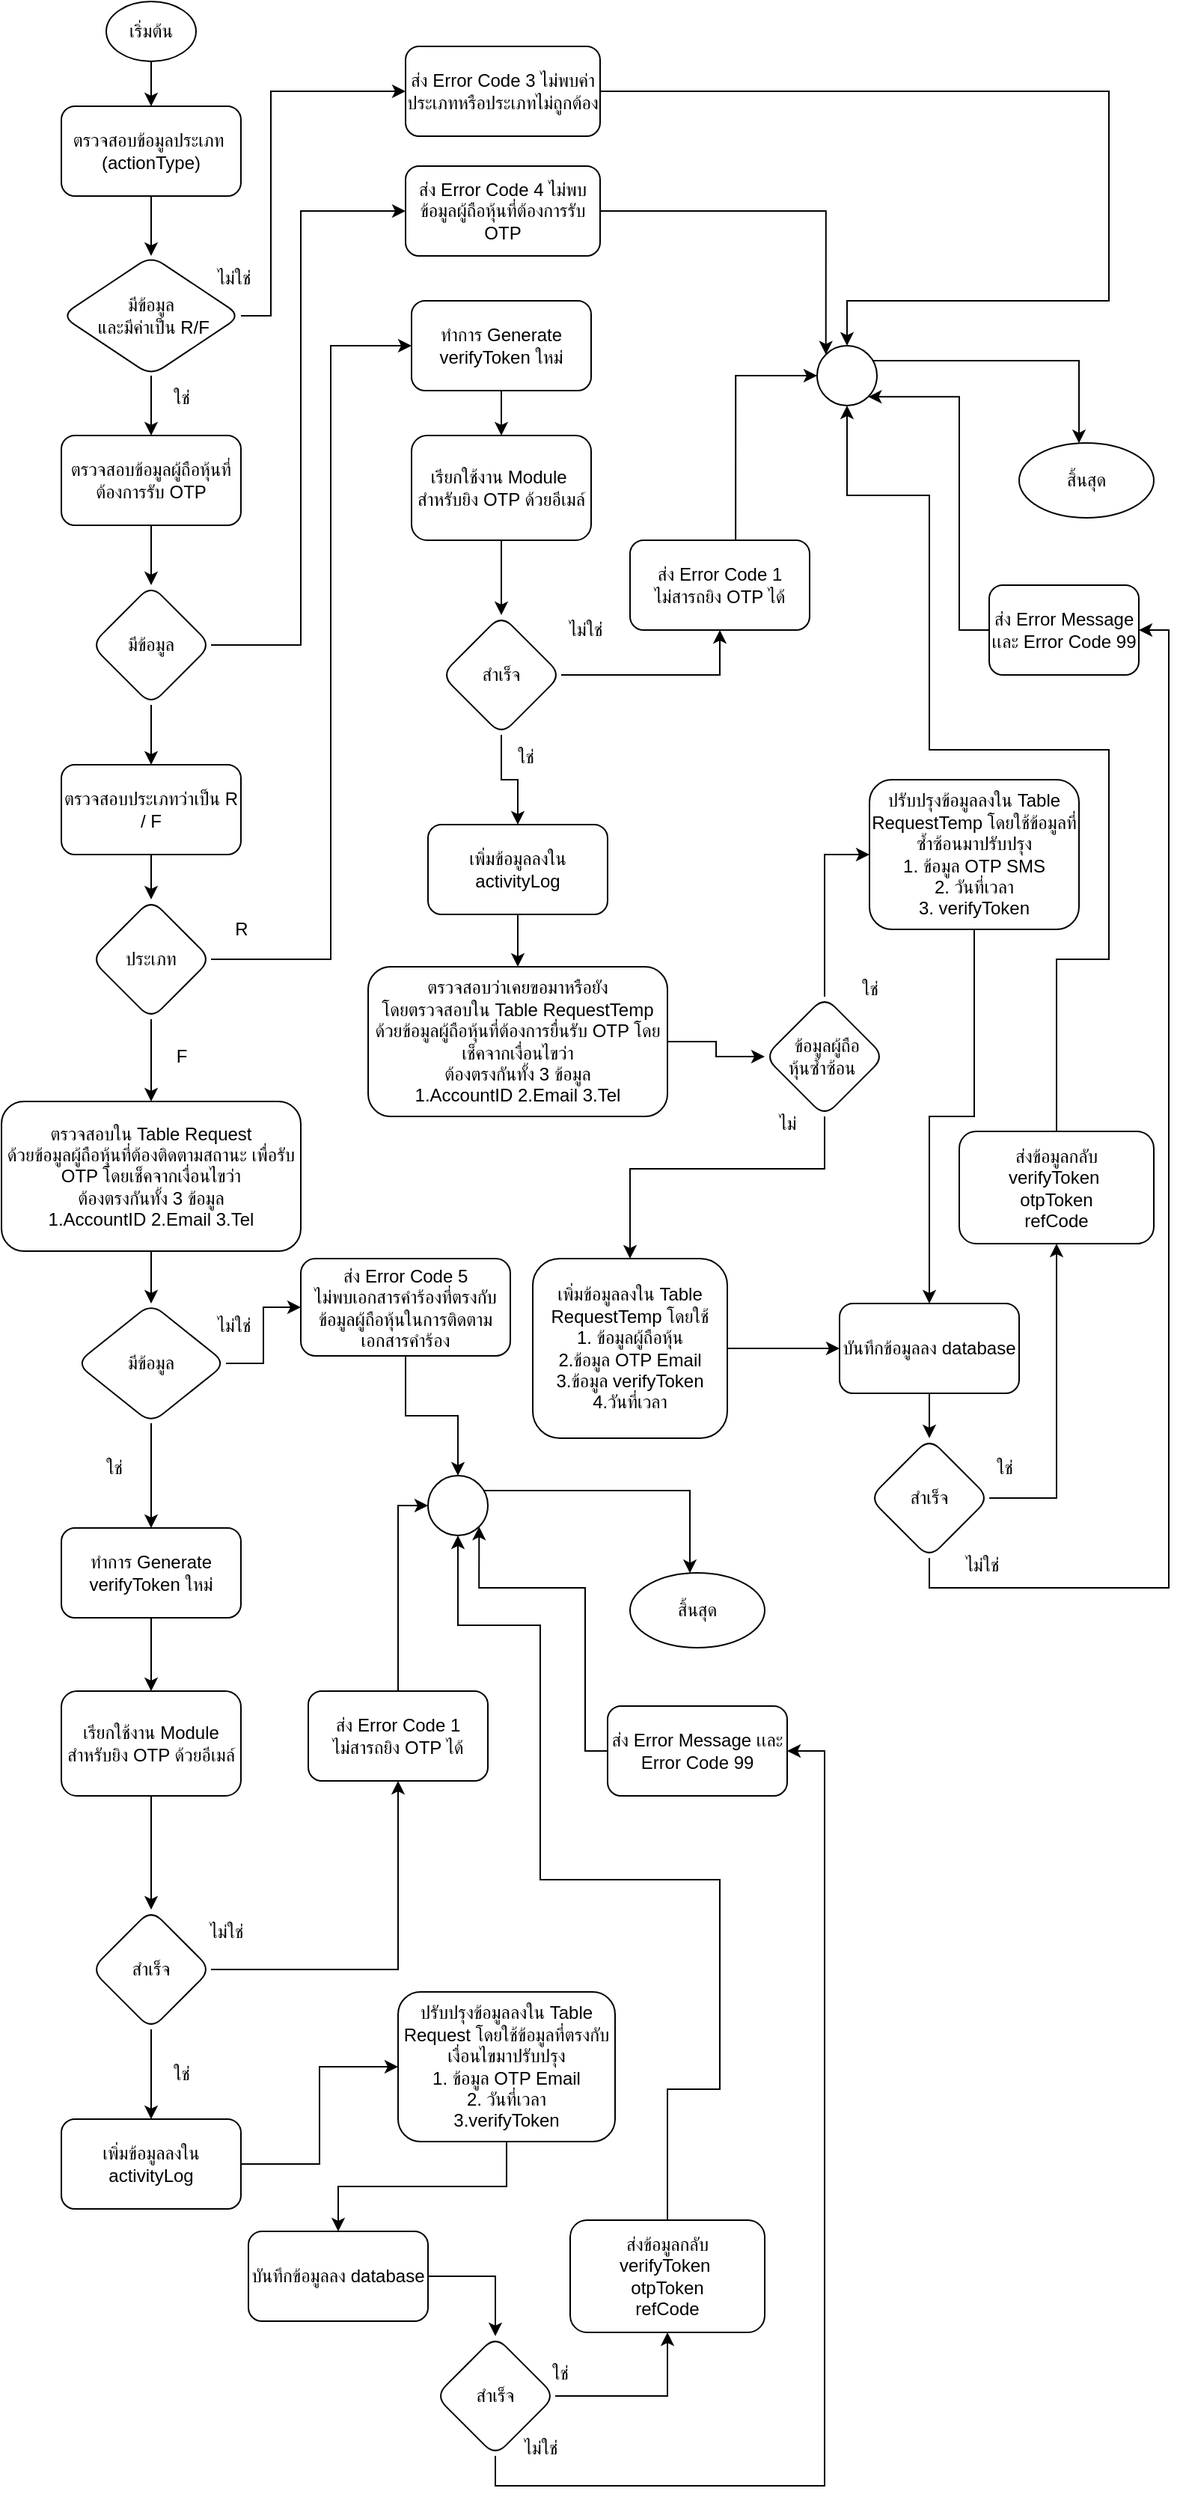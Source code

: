<mxfile version="20.2.7" type="github">
  <diagram id="dro-6b8uDXhCYp0ZRgtl" name="หน้า-1">
    <mxGraphModel dx="1501" dy="836" grid="1" gridSize="10" guides="1" tooltips="1" connect="1" arrows="1" fold="1" page="1" pageScale="1" pageWidth="827" pageHeight="1169" math="0" shadow="0">
      <root>
        <mxCell id="0" />
        <mxCell id="1" parent="0" />
        <mxCell id="cVtNknkUycDQGSGfjUrZ-103" value="" style="group" parent="1" vertex="1" connectable="0">
          <mxGeometry x="29" y="30" width="770" height="1660" as="geometry" />
        </mxCell>
        <mxCell id="cVtNknkUycDQGSGfjUrZ-2" value="เริ่มต้น" style="ellipse;whiteSpace=wrap;html=1;" parent="cVtNknkUycDQGSGfjUrZ-103" vertex="1">
          <mxGeometry x="70" width="60" height="40" as="geometry" />
        </mxCell>
        <mxCell id="cVtNknkUycDQGSGfjUrZ-4" value="ตรวจสอบข้อมูลประเภท&amp;nbsp;&lt;br&gt;(actionType)" style="rounded=1;whiteSpace=wrap;html=1;" parent="cVtNknkUycDQGSGfjUrZ-103" vertex="1">
          <mxGeometry x="40" y="70" width="120" height="60" as="geometry" />
        </mxCell>
        <mxCell id="cVtNknkUycDQGSGfjUrZ-1" value="" style="edgeStyle=orthogonalEdgeStyle;rounded=0;orthogonalLoop=1;jettySize=auto;html=1;" parent="cVtNknkUycDQGSGfjUrZ-103" source="cVtNknkUycDQGSGfjUrZ-2" target="cVtNknkUycDQGSGfjUrZ-4" edge="1">
          <mxGeometry relative="1" as="geometry" />
        </mxCell>
        <mxCell id="cVtNknkUycDQGSGfjUrZ-7" value="มีข้อมูล&lt;br&gt;&amp;nbsp;และมีค่าเป็น R/F" style="rhombus;whiteSpace=wrap;html=1;rounded=1;" parent="cVtNknkUycDQGSGfjUrZ-103" vertex="1">
          <mxGeometry x="40" y="170" width="120" height="80" as="geometry" />
        </mxCell>
        <mxCell id="cVtNknkUycDQGSGfjUrZ-3" value="" style="edgeStyle=orthogonalEdgeStyle;rounded=0;orthogonalLoop=1;jettySize=auto;html=1;" parent="cVtNknkUycDQGSGfjUrZ-103" source="cVtNknkUycDQGSGfjUrZ-4" target="cVtNknkUycDQGSGfjUrZ-7" edge="1">
          <mxGeometry relative="1" as="geometry" />
        </mxCell>
        <mxCell id="cVtNknkUycDQGSGfjUrZ-9" value="ส่ง Error Code 3 ไม่พบค่าประเภทหรือประเภทไม่ถูกต้อง" style="whiteSpace=wrap;html=1;rounded=1;" parent="cVtNknkUycDQGSGfjUrZ-103" vertex="1">
          <mxGeometry x="270" y="30" width="130" height="60" as="geometry" />
        </mxCell>
        <mxCell id="cVtNknkUycDQGSGfjUrZ-5" value="" style="edgeStyle=orthogonalEdgeStyle;rounded=0;orthogonalLoop=1;jettySize=auto;html=1;" parent="cVtNknkUycDQGSGfjUrZ-103" source="cVtNknkUycDQGSGfjUrZ-7" target="cVtNknkUycDQGSGfjUrZ-9" edge="1">
          <mxGeometry relative="1" as="geometry">
            <Array as="points">
              <mxPoint x="180" y="210" />
              <mxPoint x="180" y="60" />
            </Array>
          </mxGeometry>
        </mxCell>
        <mxCell id="cVtNknkUycDQGSGfjUrZ-12" value="ตรวจสอบข้อมูลผู้ถือหุ้นที่ต้องการรับ OTP" style="whiteSpace=wrap;html=1;rounded=1;" parent="cVtNknkUycDQGSGfjUrZ-103" vertex="1">
          <mxGeometry x="40" y="290" width="120" height="60" as="geometry" />
        </mxCell>
        <mxCell id="cVtNknkUycDQGSGfjUrZ-6" value="" style="edgeStyle=orthogonalEdgeStyle;rounded=0;orthogonalLoop=1;jettySize=auto;html=1;" parent="cVtNknkUycDQGSGfjUrZ-103" source="cVtNknkUycDQGSGfjUrZ-7" target="cVtNknkUycDQGSGfjUrZ-12" edge="1">
          <mxGeometry relative="1" as="geometry" />
        </mxCell>
        <mxCell id="cVtNknkUycDQGSGfjUrZ-14" value="ส่ง Error Code 4 ไม่พบข้อมูลผู้ถือหุ้นที่ต้องการรับ OTP" style="whiteSpace=wrap;html=1;rounded=1;" parent="cVtNknkUycDQGSGfjUrZ-103" vertex="1">
          <mxGeometry x="270" y="110" width="130" height="60" as="geometry" />
        </mxCell>
        <mxCell id="cVtNknkUycDQGSGfjUrZ-15" value="ไม่ใช่" style="text;html=1;align=center;verticalAlign=middle;resizable=0;points=[];autosize=1;strokeColor=none;fillColor=none;" parent="cVtNknkUycDQGSGfjUrZ-103" vertex="1">
          <mxGeometry x="130" y="170" width="50" height="30" as="geometry" />
        </mxCell>
        <mxCell id="cVtNknkUycDQGSGfjUrZ-16" value="ใช่" style="text;html=1;align=center;verticalAlign=middle;resizable=0;points=[];autosize=1;strokeColor=none;fillColor=none;" parent="cVtNknkUycDQGSGfjUrZ-103" vertex="1">
          <mxGeometry x="100" y="250" width="40" height="30" as="geometry" />
        </mxCell>
        <mxCell id="cVtNknkUycDQGSGfjUrZ-18" value="มีข้อมูล" style="rhombus;whiteSpace=wrap;html=1;rounded=1;" parent="cVtNknkUycDQGSGfjUrZ-103" vertex="1">
          <mxGeometry x="60" y="390" width="80" height="80" as="geometry" />
        </mxCell>
        <mxCell id="cVtNknkUycDQGSGfjUrZ-11" value="" style="edgeStyle=orthogonalEdgeStyle;rounded=0;orthogonalLoop=1;jettySize=auto;html=1;" parent="cVtNknkUycDQGSGfjUrZ-103" source="cVtNknkUycDQGSGfjUrZ-12" target="cVtNknkUycDQGSGfjUrZ-18" edge="1">
          <mxGeometry relative="1" as="geometry" />
        </mxCell>
        <mxCell id="cVtNknkUycDQGSGfjUrZ-10" value="" style="edgeStyle=orthogonalEdgeStyle;rounded=0;orthogonalLoop=1;jettySize=auto;html=1;exitX=1;exitY=0.5;exitDx=0;exitDy=0;" parent="cVtNknkUycDQGSGfjUrZ-103" source="cVtNknkUycDQGSGfjUrZ-18" target="cVtNknkUycDQGSGfjUrZ-14" edge="1">
          <mxGeometry relative="1" as="geometry">
            <Array as="points">
              <mxPoint x="200" y="430" />
              <mxPoint x="200" y="140" />
            </Array>
          </mxGeometry>
        </mxCell>
        <mxCell id="cVtNknkUycDQGSGfjUrZ-21" value="ตรวจสอบประเภทว่าเป็น R / F" style="whiteSpace=wrap;html=1;rounded=1;" parent="cVtNknkUycDQGSGfjUrZ-103" vertex="1">
          <mxGeometry x="40" y="510" width="120" height="60" as="geometry" />
        </mxCell>
        <mxCell id="cVtNknkUycDQGSGfjUrZ-17" value="" style="edgeStyle=orthogonalEdgeStyle;rounded=0;orthogonalLoop=1;jettySize=auto;html=1;" parent="cVtNknkUycDQGSGfjUrZ-103" source="cVtNknkUycDQGSGfjUrZ-18" target="cVtNknkUycDQGSGfjUrZ-21" edge="1">
          <mxGeometry relative="1" as="geometry" />
        </mxCell>
        <mxCell id="cVtNknkUycDQGSGfjUrZ-23" value="ประเภท" style="rhombus;whiteSpace=wrap;html=1;rounded=1;" parent="cVtNknkUycDQGSGfjUrZ-103" vertex="1">
          <mxGeometry x="60" y="600" width="80" height="80" as="geometry" />
        </mxCell>
        <mxCell id="cVtNknkUycDQGSGfjUrZ-20" value="" style="edgeStyle=orthogonalEdgeStyle;rounded=0;orthogonalLoop=1;jettySize=auto;html=1;" parent="cVtNknkUycDQGSGfjUrZ-103" source="cVtNknkUycDQGSGfjUrZ-21" target="cVtNknkUycDQGSGfjUrZ-23" edge="1">
          <mxGeometry relative="1" as="geometry" />
        </mxCell>
        <mxCell id="cVtNknkUycDQGSGfjUrZ-24" value="R" style="text;html=1;align=center;verticalAlign=middle;resizable=0;points=[];autosize=1;strokeColor=none;fillColor=none;" parent="cVtNknkUycDQGSGfjUrZ-103" vertex="1">
          <mxGeometry x="145" y="605" width="30" height="30" as="geometry" />
        </mxCell>
        <mxCell id="cVtNknkUycDQGSGfjUrZ-25" value="F" style="text;html=1;align=center;verticalAlign=middle;resizable=0;points=[];autosize=1;strokeColor=none;fillColor=none;" parent="cVtNknkUycDQGSGfjUrZ-103" vertex="1">
          <mxGeometry x="105" y="690" width="30" height="30" as="geometry" />
        </mxCell>
        <mxCell id="cVtNknkUycDQGSGfjUrZ-28" value="สำเร็จ" style="rhombus;whiteSpace=wrap;html=1;rounded=1;" parent="cVtNknkUycDQGSGfjUrZ-103" vertex="1">
          <mxGeometry x="294" y="410" width="80" height="80" as="geometry" />
        </mxCell>
        <mxCell id="cVtNknkUycDQGSGfjUrZ-30" value="ส่ง Error Code 1 &lt;br&gt;ไม่สารถยิง OTP ได้" style="whiteSpace=wrap;html=1;rounded=1;" parent="cVtNknkUycDQGSGfjUrZ-103" vertex="1">
          <mxGeometry x="420" y="360" width="120" height="60" as="geometry" />
        </mxCell>
        <mxCell id="cVtNknkUycDQGSGfjUrZ-27" style="edgeStyle=orthogonalEdgeStyle;rounded=0;orthogonalLoop=1;jettySize=auto;html=1;entryX=0.5;entryY=1;entryDx=0;entryDy=0;" parent="cVtNknkUycDQGSGfjUrZ-103" source="cVtNknkUycDQGSGfjUrZ-28" target="cVtNknkUycDQGSGfjUrZ-30" edge="1">
          <mxGeometry relative="1" as="geometry" />
        </mxCell>
        <mxCell id="cVtNknkUycDQGSGfjUrZ-31" value="ไม่ใช่" style="text;html=1;align=center;verticalAlign=middle;resizable=0;points=[];autosize=1;strokeColor=none;fillColor=none;" parent="cVtNknkUycDQGSGfjUrZ-103" vertex="1">
          <mxGeometry x="365" y="405" width="50" height="30" as="geometry" />
        </mxCell>
        <mxCell id="cVtNknkUycDQGSGfjUrZ-32" value="ใช่" style="text;html=1;align=center;verticalAlign=middle;resizable=0;points=[];autosize=1;strokeColor=none;fillColor=none;" parent="cVtNknkUycDQGSGfjUrZ-103" vertex="1">
          <mxGeometry x="330" y="490" width="40" height="30" as="geometry" />
        </mxCell>
        <mxCell id="cVtNknkUycDQGSGfjUrZ-34" value="" style="ellipse;whiteSpace=wrap;html=1;aspect=fixed;" parent="cVtNknkUycDQGSGfjUrZ-103" vertex="1">
          <mxGeometry x="545" y="230" width="40" height="40" as="geometry" />
        </mxCell>
        <mxCell id="cVtNknkUycDQGSGfjUrZ-8" style="edgeStyle=orthogonalEdgeStyle;rounded=0;orthogonalLoop=1;jettySize=auto;html=1;entryX=0.5;entryY=0;entryDx=0;entryDy=0;" parent="cVtNknkUycDQGSGfjUrZ-103" source="cVtNknkUycDQGSGfjUrZ-9" target="cVtNknkUycDQGSGfjUrZ-34" edge="1">
          <mxGeometry relative="1" as="geometry">
            <mxPoint x="710" y="110" as="targetPoint" />
            <Array as="points">
              <mxPoint x="740" y="60" />
              <mxPoint x="740" y="200" />
              <mxPoint x="565" y="200" />
            </Array>
          </mxGeometry>
        </mxCell>
        <mxCell id="cVtNknkUycDQGSGfjUrZ-13" style="edgeStyle=orthogonalEdgeStyle;rounded=0;orthogonalLoop=1;jettySize=auto;html=1;entryX=0;entryY=0;entryDx=0;entryDy=0;" parent="cVtNknkUycDQGSGfjUrZ-103" source="cVtNknkUycDQGSGfjUrZ-14" target="cVtNknkUycDQGSGfjUrZ-34" edge="1">
          <mxGeometry relative="1" as="geometry">
            <mxPoint x="660" y="140" as="targetPoint" />
          </mxGeometry>
        </mxCell>
        <mxCell id="cVtNknkUycDQGSGfjUrZ-29" style="edgeStyle=orthogonalEdgeStyle;rounded=0;orthogonalLoop=1;jettySize=auto;html=1;entryX=0;entryY=0.5;entryDx=0;entryDy=0;exitX=0.588;exitY=-0.004;exitDx=0;exitDy=0;exitPerimeter=0;" parent="cVtNknkUycDQGSGfjUrZ-103" source="cVtNknkUycDQGSGfjUrZ-30" target="cVtNknkUycDQGSGfjUrZ-34" edge="1">
          <mxGeometry relative="1" as="geometry" />
        </mxCell>
        <mxCell id="cVtNknkUycDQGSGfjUrZ-35" value="เพิ่มข้อมูลลงใน Table RequestTemp โดยใช้&lt;br&gt;1. ข้อมูลผู้ถือหุ้น &lt;br&gt;2.ข้อมูล OTP Email&lt;br&gt;3.ข้อมูล verifyToken&lt;br&gt;4.วันที่เวลา" style="whiteSpace=wrap;html=1;rounded=1;" parent="cVtNknkUycDQGSGfjUrZ-103" vertex="1">
          <mxGeometry x="355" y="840" width="130" height="120" as="geometry" />
        </mxCell>
        <mxCell id="cVtNknkUycDQGSGfjUrZ-37" value="เพิ่มข้อมูลลงใน activityLog" style="whiteSpace=wrap;html=1;rounded=1;" parent="cVtNknkUycDQGSGfjUrZ-103" vertex="1">
          <mxGeometry x="285" y="550" width="120" height="60" as="geometry" />
        </mxCell>
        <mxCell id="cVtNknkUycDQGSGfjUrZ-26" value="" style="edgeStyle=orthogonalEdgeStyle;rounded=0;orthogonalLoop=1;jettySize=auto;html=1;" parent="cVtNknkUycDQGSGfjUrZ-103" source="cVtNknkUycDQGSGfjUrZ-28" target="cVtNknkUycDQGSGfjUrZ-37" edge="1">
          <mxGeometry relative="1" as="geometry" />
        </mxCell>
        <mxCell id="cVtNknkUycDQGSGfjUrZ-39" value="บันทึกข้อมูลลง database" style="whiteSpace=wrap;html=1;rounded=1;" parent="cVtNknkUycDQGSGfjUrZ-103" vertex="1">
          <mxGeometry x="560" y="870" width="120" height="60" as="geometry" />
        </mxCell>
        <mxCell id="cVtNknkUycDQGSGfjUrZ-40" value="" style="edgeStyle=orthogonalEdgeStyle;rounded=0;orthogonalLoop=1;jettySize=auto;html=1;" parent="cVtNknkUycDQGSGfjUrZ-103" source="cVtNknkUycDQGSGfjUrZ-35" target="cVtNknkUycDQGSGfjUrZ-39" edge="1">
          <mxGeometry relative="1" as="geometry">
            <Array as="points">
              <mxPoint x="670" y="880" />
            </Array>
          </mxGeometry>
        </mxCell>
        <mxCell id="cVtNknkUycDQGSGfjUrZ-42" value="" style="edgeStyle=orthogonalEdgeStyle;rounded=0;orthogonalLoop=1;jettySize=auto;html=1;" parent="cVtNknkUycDQGSGfjUrZ-103" source="cVtNknkUycDQGSGfjUrZ-43" target="cVtNknkUycDQGSGfjUrZ-35" edge="1">
          <mxGeometry relative="1" as="geometry">
            <Array as="points">
              <mxPoint x="550" y="780" />
              <mxPoint x="420" y="780" />
            </Array>
          </mxGeometry>
        </mxCell>
        <mxCell id="cVtNknkUycDQGSGfjUrZ-43" value="&amp;nbsp;ข้อมูลผู้ถือ&lt;br&gt;หุ้นซ้ำซ้อน&amp;nbsp;" style="rhombus;whiteSpace=wrap;html=1;rounded=1;" parent="cVtNknkUycDQGSGfjUrZ-103" vertex="1">
          <mxGeometry x="510" y="665" width="80" height="80" as="geometry" />
        </mxCell>
        <mxCell id="cVtNknkUycDQGSGfjUrZ-44" value="" style="edgeStyle=orthogonalEdgeStyle;rounded=0;orthogonalLoop=1;jettySize=auto;html=1;entryX=0.5;entryY=0;entryDx=0;entryDy=0;" parent="cVtNknkUycDQGSGfjUrZ-103" source="cVtNknkUycDQGSGfjUrZ-45" target="cVtNknkUycDQGSGfjUrZ-39" edge="1">
          <mxGeometry relative="1" as="geometry">
            <mxPoint x="685" y="1025" as="targetPoint" />
          </mxGeometry>
        </mxCell>
        <mxCell id="cVtNknkUycDQGSGfjUrZ-45" value="ปรับปรุงข้อมูลลงใน Table RequestTemp โดยใช้ข้อมูลที่ซ้ำซ้อนมาปรับปรุง&lt;br&gt;1. ข้อมูล OTP SMS&lt;br&gt;2. วันที่เวลา&lt;br&gt;3. verifyToken" style="whiteSpace=wrap;html=1;rounded=1;" parent="cVtNknkUycDQGSGfjUrZ-103" vertex="1">
          <mxGeometry x="580" y="520" width="140" height="100" as="geometry" />
        </mxCell>
        <mxCell id="cVtNknkUycDQGSGfjUrZ-41" style="edgeStyle=orthogonalEdgeStyle;rounded=0;orthogonalLoop=1;jettySize=auto;html=1;entryX=0;entryY=0.5;entryDx=0;entryDy=0;" parent="cVtNknkUycDQGSGfjUrZ-103" source="cVtNknkUycDQGSGfjUrZ-43" target="cVtNknkUycDQGSGfjUrZ-45" edge="1">
          <mxGeometry relative="1" as="geometry" />
        </mxCell>
        <mxCell id="cVtNknkUycDQGSGfjUrZ-46" value="ไม่" style="text;html=1;align=center;verticalAlign=middle;resizable=0;points=[];autosize=1;strokeColor=none;fillColor=none;" parent="cVtNknkUycDQGSGfjUrZ-103" vertex="1">
          <mxGeometry x="505" y="735" width="40" height="30" as="geometry" />
        </mxCell>
        <mxCell id="cVtNknkUycDQGSGfjUrZ-47" value="ใช่" style="text;html=1;align=center;verticalAlign=middle;resizable=0;points=[];autosize=1;strokeColor=none;fillColor=none;" parent="cVtNknkUycDQGSGfjUrZ-103" vertex="1">
          <mxGeometry x="560" y="645" width="40" height="30" as="geometry" />
        </mxCell>
        <mxCell id="cVtNknkUycDQGSGfjUrZ-48" style="edgeStyle=orthogonalEdgeStyle;rounded=0;orthogonalLoop=1;jettySize=auto;html=1;entryX=0.5;entryY=1;entryDx=0;entryDy=0;exitX=0.5;exitY=0;exitDx=0;exitDy=0;" parent="cVtNknkUycDQGSGfjUrZ-103" source="cVtNknkUycDQGSGfjUrZ-49" target="cVtNknkUycDQGSGfjUrZ-34" edge="1">
          <mxGeometry relative="1" as="geometry">
            <mxPoint x="700" y="750" as="sourcePoint" />
            <Array as="points">
              <mxPoint x="705" y="640" />
              <mxPoint x="740" y="640" />
              <mxPoint x="740" y="500" />
              <mxPoint x="620" y="500" />
              <mxPoint x="620" y="330" />
              <mxPoint x="565" y="330" />
            </Array>
          </mxGeometry>
        </mxCell>
        <mxCell id="cVtNknkUycDQGSGfjUrZ-49" value="ส่งข้อมูลกลับ&lt;br&gt;verifyToken&amp;nbsp;&lt;br&gt;otpToken&lt;br&gt;refCode" style="whiteSpace=wrap;html=1;rounded=1;" parent="cVtNknkUycDQGSGfjUrZ-103" vertex="1">
          <mxGeometry x="640" y="755" width="130" height="75" as="geometry" />
        </mxCell>
        <mxCell id="cVtNknkUycDQGSGfjUrZ-50" value="สิ้นสุด" style="ellipse;whiteSpace=wrap;html=1;" parent="cVtNknkUycDQGSGfjUrZ-103" vertex="1">
          <mxGeometry x="680" y="295" width="90" height="50" as="geometry" />
        </mxCell>
        <mxCell id="cVtNknkUycDQGSGfjUrZ-33" value="" style="edgeStyle=orthogonalEdgeStyle;rounded=0;orthogonalLoop=1;jettySize=auto;html=1;" parent="cVtNknkUycDQGSGfjUrZ-103" source="cVtNknkUycDQGSGfjUrZ-34" target="cVtNknkUycDQGSGfjUrZ-50" edge="1">
          <mxGeometry relative="1" as="geometry">
            <Array as="points">
              <mxPoint x="720" y="240" />
            </Array>
          </mxGeometry>
        </mxCell>
        <mxCell id="cVtNknkUycDQGSGfjUrZ-51" style="edgeStyle=orthogonalEdgeStyle;rounded=0;orthogonalLoop=1;jettySize=auto;html=1;entryX=0.5;entryY=1;entryDx=0;entryDy=0;" parent="cVtNknkUycDQGSGfjUrZ-103" source="cVtNknkUycDQGSGfjUrZ-53" target="cVtNknkUycDQGSGfjUrZ-49" edge="1">
          <mxGeometry relative="1" as="geometry">
            <mxPoint x="710" y="840" as="targetPoint" />
            <Array as="points">
              <mxPoint x="705" y="1000" />
            </Array>
          </mxGeometry>
        </mxCell>
        <mxCell id="cVtNknkUycDQGSGfjUrZ-53" value="สำเร็จ" style="rhombus;whiteSpace=wrap;html=1;rounded=1;" parent="cVtNknkUycDQGSGfjUrZ-103" vertex="1">
          <mxGeometry x="580" y="960" width="80" height="80" as="geometry" />
        </mxCell>
        <mxCell id="cVtNknkUycDQGSGfjUrZ-38" value="" style="edgeStyle=orthogonalEdgeStyle;rounded=0;orthogonalLoop=1;jettySize=auto;html=1;" parent="cVtNknkUycDQGSGfjUrZ-103" source="cVtNknkUycDQGSGfjUrZ-39" target="cVtNknkUycDQGSGfjUrZ-53" edge="1">
          <mxGeometry relative="1" as="geometry" />
        </mxCell>
        <mxCell id="cVtNknkUycDQGSGfjUrZ-54" value="ใช่" style="text;html=1;align=center;verticalAlign=middle;resizable=0;points=[];autosize=1;strokeColor=none;fillColor=none;" parent="cVtNknkUycDQGSGfjUrZ-103" vertex="1">
          <mxGeometry x="650" y="965" width="40" height="30" as="geometry" />
        </mxCell>
        <mxCell id="cVtNknkUycDQGSGfjUrZ-56" value="ตรวจสอบใน Table Request&lt;br&gt;ด้วยข้อมูลผู้ถือหุ้นที่ต้องติดตามสถานะ เพื่อรับ OTP โดยเช็คจากเงื่อนไขว่า&lt;br&gt;ต้องตรงกันทั้ง 3 ข้อมูล&lt;br&gt;1.AccountID 2.Email 3.Tel" style="whiteSpace=wrap;html=1;rounded=1;" parent="cVtNknkUycDQGSGfjUrZ-103" vertex="1">
          <mxGeometry y="735" width="200" height="100" as="geometry" />
        </mxCell>
        <mxCell id="cVtNknkUycDQGSGfjUrZ-22" value="" style="edgeStyle=orthogonalEdgeStyle;rounded=0;orthogonalLoop=1;jettySize=auto;html=1;entryX=0.5;entryY=0;entryDx=0;entryDy=0;" parent="cVtNknkUycDQGSGfjUrZ-103" source="cVtNknkUycDQGSGfjUrZ-23" target="cVtNknkUycDQGSGfjUrZ-56" edge="1">
          <mxGeometry relative="1" as="geometry">
            <mxPoint x="100" y="770" as="targetPoint" />
          </mxGeometry>
        </mxCell>
        <mxCell id="cVtNknkUycDQGSGfjUrZ-57" value="ไม่ใช่" style="text;html=1;align=center;verticalAlign=middle;resizable=0;points=[];autosize=1;strokeColor=none;fillColor=none;" parent="cVtNknkUycDQGSGfjUrZ-103" vertex="1">
          <mxGeometry x="630" y="1030" width="50" height="30" as="geometry" />
        </mxCell>
        <mxCell id="cVtNknkUycDQGSGfjUrZ-60" value="มีข้อมูล" style="rhombus;whiteSpace=wrap;html=1;rounded=1;" parent="cVtNknkUycDQGSGfjUrZ-103" vertex="1">
          <mxGeometry x="50" y="870" width="100" height="80" as="geometry" />
        </mxCell>
        <mxCell id="cVtNknkUycDQGSGfjUrZ-55" value="" style="edgeStyle=orthogonalEdgeStyle;rounded=0;orthogonalLoop=1;jettySize=auto;html=1;entryX=0.5;entryY=0;entryDx=0;entryDy=0;" parent="cVtNknkUycDQGSGfjUrZ-103" source="cVtNknkUycDQGSGfjUrZ-56" target="cVtNknkUycDQGSGfjUrZ-60" edge="1">
          <mxGeometry relative="1" as="geometry">
            <mxPoint x="99.524" y="860.022" as="targetPoint" />
          </mxGeometry>
        </mxCell>
        <mxCell id="cVtNknkUycDQGSGfjUrZ-61" value="ทำการ Generate verifyToken ใหม่" style="whiteSpace=wrap;html=1;rounded=1;" parent="cVtNknkUycDQGSGfjUrZ-103" vertex="1">
          <mxGeometry x="40" y="1020" width="120" height="60" as="geometry" />
        </mxCell>
        <mxCell id="cVtNknkUycDQGSGfjUrZ-58" style="edgeStyle=orthogonalEdgeStyle;rounded=0;orthogonalLoop=1;jettySize=auto;html=1;entryX=0.5;entryY=0;entryDx=0;entryDy=0;" parent="cVtNknkUycDQGSGfjUrZ-103" source="cVtNknkUycDQGSGfjUrZ-60" target="cVtNknkUycDQGSGfjUrZ-61" edge="1">
          <mxGeometry relative="1" as="geometry" />
        </mxCell>
        <mxCell id="cVtNknkUycDQGSGfjUrZ-62" value="ใช่" style="text;html=1;align=center;verticalAlign=middle;resizable=0;points=[];autosize=1;strokeColor=none;fillColor=none;" parent="cVtNknkUycDQGSGfjUrZ-103" vertex="1">
          <mxGeometry x="55" y="965" width="40" height="30" as="geometry" />
        </mxCell>
        <mxCell id="cVtNknkUycDQGSGfjUrZ-63" value="ไม่ใช่" style="text;html=1;align=center;verticalAlign=middle;resizable=0;points=[];autosize=1;strokeColor=none;fillColor=none;" parent="cVtNknkUycDQGSGfjUrZ-103" vertex="1">
          <mxGeometry x="130" y="870" width="50" height="30" as="geometry" />
        </mxCell>
        <mxCell id="cVtNknkUycDQGSGfjUrZ-64" value="เรียกใช้งาน Module สำหรับยิง OTP ด้วยอีเมล์" style="whiteSpace=wrap;html=1;rounded=1;" parent="cVtNknkUycDQGSGfjUrZ-103" vertex="1">
          <mxGeometry x="40" y="1129" width="120" height="70" as="geometry" />
        </mxCell>
        <mxCell id="cVtNknkUycDQGSGfjUrZ-65" value="" style="edgeStyle=orthogonalEdgeStyle;rounded=0;orthogonalLoop=1;jettySize=auto;html=1;" parent="cVtNknkUycDQGSGfjUrZ-103" source="cVtNknkUycDQGSGfjUrZ-61" target="cVtNknkUycDQGSGfjUrZ-64" edge="1">
          <mxGeometry relative="1" as="geometry" />
        </mxCell>
        <mxCell id="cVtNknkUycDQGSGfjUrZ-66" value="สำเร็จ" style="rhombus;whiteSpace=wrap;html=1;rounded=1;" parent="cVtNknkUycDQGSGfjUrZ-103" vertex="1">
          <mxGeometry x="60" y="1275" width="80" height="80" as="geometry" />
        </mxCell>
        <mxCell id="cVtNknkUycDQGSGfjUrZ-67" value="" style="edgeStyle=orthogonalEdgeStyle;rounded=0;orthogonalLoop=1;jettySize=auto;html=1;" parent="cVtNknkUycDQGSGfjUrZ-103" source="cVtNknkUycDQGSGfjUrZ-64" target="cVtNknkUycDQGSGfjUrZ-66" edge="1">
          <mxGeometry relative="1" as="geometry" />
        </mxCell>
        <mxCell id="cVtNknkUycDQGSGfjUrZ-68" value="ส่ง Error Code 1 &lt;br&gt;ไม่สารถยิง OTP ได้" style="whiteSpace=wrap;html=1;rounded=1;" parent="cVtNknkUycDQGSGfjUrZ-103" vertex="1">
          <mxGeometry x="205" y="1129" width="120" height="60" as="geometry" />
        </mxCell>
        <mxCell id="cVtNknkUycDQGSGfjUrZ-69" style="edgeStyle=orthogonalEdgeStyle;rounded=0;orthogonalLoop=1;jettySize=auto;html=1;entryX=0.5;entryY=1;entryDx=0;entryDy=0;" parent="cVtNknkUycDQGSGfjUrZ-103" source="cVtNknkUycDQGSGfjUrZ-66" target="cVtNknkUycDQGSGfjUrZ-68" edge="1">
          <mxGeometry relative="1" as="geometry">
            <Array as="points">
              <mxPoint x="265" y="1315" />
            </Array>
          </mxGeometry>
        </mxCell>
        <mxCell id="cVtNknkUycDQGSGfjUrZ-70" value="ไม่ใช่" style="text;html=1;align=center;verticalAlign=middle;resizable=0;points=[];autosize=1;strokeColor=none;fillColor=none;" parent="cVtNknkUycDQGSGfjUrZ-103" vertex="1">
          <mxGeometry x="125" y="1275" width="50" height="30" as="geometry" />
        </mxCell>
        <mxCell id="cVtNknkUycDQGSGfjUrZ-71" value="ใช่" style="text;html=1;align=center;verticalAlign=middle;resizable=0;points=[];autosize=1;strokeColor=none;fillColor=none;" parent="cVtNknkUycDQGSGfjUrZ-103" vertex="1">
          <mxGeometry x="100" y="1370" width="40" height="30" as="geometry" />
        </mxCell>
        <mxCell id="cVtNknkUycDQGSGfjUrZ-72" value="" style="ellipse;whiteSpace=wrap;html=1;aspect=fixed;" parent="cVtNknkUycDQGSGfjUrZ-103" vertex="1">
          <mxGeometry x="285" y="985" width="40" height="40" as="geometry" />
        </mxCell>
        <mxCell id="cVtNknkUycDQGSGfjUrZ-73" style="edgeStyle=orthogonalEdgeStyle;rounded=0;orthogonalLoop=1;jettySize=auto;html=1;entryX=0;entryY=0.5;entryDx=0;entryDy=0;" parent="cVtNknkUycDQGSGfjUrZ-103" source="cVtNknkUycDQGSGfjUrZ-68" target="cVtNknkUycDQGSGfjUrZ-72" edge="1">
          <mxGeometry relative="1" as="geometry" />
        </mxCell>
        <mxCell id="cVtNknkUycDQGSGfjUrZ-74" value="เพิ่มข้อมูลลงใน activityLog" style="whiteSpace=wrap;html=1;rounded=1;" parent="cVtNknkUycDQGSGfjUrZ-103" vertex="1">
          <mxGeometry x="40" y="1415" width="120" height="60" as="geometry" />
        </mxCell>
        <mxCell id="cVtNknkUycDQGSGfjUrZ-75" value="" style="edgeStyle=orthogonalEdgeStyle;rounded=0;orthogonalLoop=1;jettySize=auto;html=1;" parent="cVtNknkUycDQGSGfjUrZ-103" source="cVtNknkUycDQGSGfjUrZ-66" target="cVtNknkUycDQGSGfjUrZ-74" edge="1">
          <mxGeometry relative="1" as="geometry" />
        </mxCell>
        <mxCell id="cVtNknkUycDQGSGfjUrZ-76" value="บันทึกข้อมูลลง database" style="whiteSpace=wrap;html=1;rounded=1;" parent="cVtNknkUycDQGSGfjUrZ-103" vertex="1">
          <mxGeometry x="165" y="1490" width="120" height="60" as="geometry" />
        </mxCell>
        <mxCell id="cVtNknkUycDQGSGfjUrZ-77" value="" style="edgeStyle=orthogonalEdgeStyle;rounded=0;orthogonalLoop=1;jettySize=auto;html=1;entryX=0.5;entryY=0;entryDx=0;entryDy=0;" parent="cVtNknkUycDQGSGfjUrZ-103" source="cVtNknkUycDQGSGfjUrZ-78" target="cVtNknkUycDQGSGfjUrZ-76" edge="1">
          <mxGeometry relative="1" as="geometry">
            <mxPoint x="425" y="1780" as="targetPoint" />
          </mxGeometry>
        </mxCell>
        <mxCell id="cVtNknkUycDQGSGfjUrZ-78" value="ปรับปรุงข้อมูลลงใน Table Request โดยใช้ข้อมูลที่ตรงกับเงื่อนไขมาปรับปรุง&lt;br&gt;1. ข้อมูล OTP Email&lt;br&gt;2. วันที่เวลา&lt;br&gt;3.verifyToken" style="whiteSpace=wrap;html=1;rounded=1;" parent="cVtNknkUycDQGSGfjUrZ-103" vertex="1">
          <mxGeometry x="265" y="1330" width="145" height="100" as="geometry" />
        </mxCell>
        <mxCell id="cVtNknkUycDQGSGfjUrZ-79" style="edgeStyle=orthogonalEdgeStyle;rounded=0;orthogonalLoop=1;jettySize=auto;html=1;entryX=0;entryY=0.5;entryDx=0;entryDy=0;exitX=1;exitY=0.5;exitDx=0;exitDy=0;" parent="cVtNknkUycDQGSGfjUrZ-103" source="cVtNknkUycDQGSGfjUrZ-74" target="cVtNknkUycDQGSGfjUrZ-78" edge="1">
          <mxGeometry relative="1" as="geometry">
            <mxPoint x="300.0" y="1510.0" as="sourcePoint" />
          </mxGeometry>
        </mxCell>
        <mxCell id="cVtNknkUycDQGSGfjUrZ-80" style="edgeStyle=orthogonalEdgeStyle;rounded=0;orthogonalLoop=1;jettySize=auto;html=1;entryX=0.5;entryY=1;entryDx=0;entryDy=0;exitX=0.5;exitY=0;exitDx=0;exitDy=0;" parent="cVtNknkUycDQGSGfjUrZ-103" source="cVtNknkUycDQGSGfjUrZ-81" target="cVtNknkUycDQGSGfjUrZ-72" edge="1">
          <mxGeometry relative="1" as="geometry">
            <mxPoint x="440" y="1505" as="sourcePoint" />
            <Array as="points">
              <mxPoint x="445" y="1395" />
              <mxPoint x="480" y="1395" />
              <mxPoint x="480" y="1255" />
              <mxPoint x="360" y="1255" />
              <mxPoint x="360" y="1085" />
              <mxPoint x="305" y="1085" />
            </Array>
          </mxGeometry>
        </mxCell>
        <mxCell id="cVtNknkUycDQGSGfjUrZ-81" value="ส่งข้อมูลกลับ&lt;br&gt;verifyToken&amp;nbsp;&lt;br&gt;otpToken&lt;br&gt;refCode" style="whiteSpace=wrap;html=1;rounded=1;" parent="cVtNknkUycDQGSGfjUrZ-103" vertex="1">
          <mxGeometry x="380" y="1482.5" width="130" height="75" as="geometry" />
        </mxCell>
        <mxCell id="cVtNknkUycDQGSGfjUrZ-82" value="สิ้นสุด" style="ellipse;whiteSpace=wrap;html=1;" parent="cVtNknkUycDQGSGfjUrZ-103" vertex="1">
          <mxGeometry x="420" y="1050" width="90" height="50" as="geometry" />
        </mxCell>
        <mxCell id="cVtNknkUycDQGSGfjUrZ-83" value="" style="edgeStyle=orthogonalEdgeStyle;rounded=0;orthogonalLoop=1;jettySize=auto;html=1;" parent="cVtNknkUycDQGSGfjUrZ-103" source="cVtNknkUycDQGSGfjUrZ-72" target="cVtNknkUycDQGSGfjUrZ-82" edge="1">
          <mxGeometry relative="1" as="geometry">
            <Array as="points">
              <mxPoint x="460" y="995" />
            </Array>
          </mxGeometry>
        </mxCell>
        <mxCell id="cVtNknkUycDQGSGfjUrZ-84" style="edgeStyle=orthogonalEdgeStyle;rounded=0;orthogonalLoop=1;jettySize=auto;html=1;entryX=0.5;entryY=1;entryDx=0;entryDy=0;exitX=1;exitY=0.5;exitDx=0;exitDy=0;" parent="cVtNknkUycDQGSGfjUrZ-103" source="cVtNknkUycDQGSGfjUrZ-86" target="cVtNknkUycDQGSGfjUrZ-81" edge="1">
          <mxGeometry relative="1" as="geometry">
            <mxPoint x="450" y="1595" as="targetPoint" />
            <Array as="points">
              <mxPoint x="445" y="1600" />
            </Array>
            <mxPoint x="340" y="1670" as="sourcePoint" />
          </mxGeometry>
        </mxCell>
        <mxCell id="cVtNknkUycDQGSGfjUrZ-86" value="สำเร็จ" style="rhombus;whiteSpace=wrap;html=1;rounded=1;" parent="cVtNknkUycDQGSGfjUrZ-103" vertex="1">
          <mxGeometry x="290" y="1560" width="80" height="80" as="geometry" />
        </mxCell>
        <mxCell id="cVtNknkUycDQGSGfjUrZ-87" value="ใช่" style="text;html=1;align=center;verticalAlign=middle;resizable=0;points=[];autosize=1;strokeColor=none;fillColor=none;" parent="cVtNknkUycDQGSGfjUrZ-103" vertex="1">
          <mxGeometry x="353" y="1570" width="40" height="30" as="geometry" />
        </mxCell>
        <mxCell id="cVtNknkUycDQGSGfjUrZ-88" value="ไม่ใช่" style="text;html=1;align=center;verticalAlign=middle;resizable=0;points=[];autosize=1;strokeColor=none;fillColor=none;" parent="cVtNknkUycDQGSGfjUrZ-103" vertex="1">
          <mxGeometry x="335" y="1620" width="50" height="30" as="geometry" />
        </mxCell>
        <mxCell id="cVtNknkUycDQGSGfjUrZ-89" value="" style="edgeStyle=orthogonalEdgeStyle;rounded=0;orthogonalLoop=1;jettySize=auto;html=1;" parent="cVtNknkUycDQGSGfjUrZ-103" source="cVtNknkUycDQGSGfjUrZ-76" target="cVtNknkUycDQGSGfjUrZ-86" edge="1">
          <mxGeometry relative="1" as="geometry" />
        </mxCell>
        <mxCell id="cVtNknkUycDQGSGfjUrZ-90" style="edgeStyle=orthogonalEdgeStyle;rounded=0;orthogonalLoop=1;jettySize=auto;html=1;entryX=0.5;entryY=0;entryDx=0;entryDy=0;" parent="cVtNknkUycDQGSGfjUrZ-103" source="cVtNknkUycDQGSGfjUrZ-91" target="cVtNknkUycDQGSGfjUrZ-72" edge="1">
          <mxGeometry relative="1" as="geometry" />
        </mxCell>
        <mxCell id="cVtNknkUycDQGSGfjUrZ-91" value="ส่ง Error Code 5&lt;br&gt;ไม่พบเอกสารคำร้องที่ตรงกับข้อมูลผู้ถือหุ้นในการติดตามเอกสารคำร้อง" style="whiteSpace=wrap;html=1;rounded=1;" parent="cVtNknkUycDQGSGfjUrZ-103" vertex="1">
          <mxGeometry x="200" y="840" width="140" height="65" as="geometry" />
        </mxCell>
        <mxCell id="cVtNknkUycDQGSGfjUrZ-59" value="" style="edgeStyle=orthogonalEdgeStyle;rounded=0;orthogonalLoop=1;jettySize=auto;html=1;" parent="cVtNknkUycDQGSGfjUrZ-103" source="cVtNknkUycDQGSGfjUrZ-60" target="cVtNknkUycDQGSGfjUrZ-91" edge="1">
          <mxGeometry relative="1" as="geometry" />
        </mxCell>
        <mxCell id="cVtNknkUycDQGSGfjUrZ-92" style="edgeStyle=orthogonalEdgeStyle;rounded=0;orthogonalLoop=1;jettySize=auto;html=1;entryX=1;entryY=1;entryDx=0;entryDy=0;" parent="cVtNknkUycDQGSGfjUrZ-103" source="cVtNknkUycDQGSGfjUrZ-93" target="cVtNknkUycDQGSGfjUrZ-34" edge="1">
          <mxGeometry relative="1" as="geometry">
            <Array as="points">
              <mxPoint x="640" y="420" />
              <mxPoint x="640" y="264" />
            </Array>
          </mxGeometry>
        </mxCell>
        <mxCell id="cVtNknkUycDQGSGfjUrZ-93" value="ส่ง Error Message เเละ Error Code 99" style="whiteSpace=wrap;html=1;rounded=1;" parent="cVtNknkUycDQGSGfjUrZ-103" vertex="1">
          <mxGeometry x="660" y="390" width="100" height="60" as="geometry" />
        </mxCell>
        <mxCell id="cVtNknkUycDQGSGfjUrZ-94" style="edgeStyle=orthogonalEdgeStyle;rounded=0;orthogonalLoop=1;jettySize=auto;html=1;entryX=1;entryY=1;entryDx=0;entryDy=0;" parent="cVtNknkUycDQGSGfjUrZ-103" source="cVtNknkUycDQGSGfjUrZ-95" target="cVtNknkUycDQGSGfjUrZ-72" edge="1">
          <mxGeometry relative="1" as="geometry">
            <Array as="points">
              <mxPoint x="390" y="1169" />
              <mxPoint x="390" y="1060" />
              <mxPoint x="319" y="1060" />
            </Array>
          </mxGeometry>
        </mxCell>
        <mxCell id="cVtNknkUycDQGSGfjUrZ-95" value="ส่ง Error Message เเละ Error Code 99" style="whiteSpace=wrap;html=1;rounded=1;" parent="cVtNknkUycDQGSGfjUrZ-103" vertex="1">
          <mxGeometry x="405" y="1139" width="120" height="60" as="geometry" />
        </mxCell>
        <mxCell id="cVtNknkUycDQGSGfjUrZ-96" style="edgeStyle=orthogonalEdgeStyle;rounded=0;orthogonalLoop=1;jettySize=auto;html=1;" parent="cVtNknkUycDQGSGfjUrZ-103" source="cVtNknkUycDQGSGfjUrZ-97" target="cVtNknkUycDQGSGfjUrZ-43" edge="1">
          <mxGeometry relative="1" as="geometry">
            <mxPoint x="470" y="720" as="targetPoint" />
          </mxGeometry>
        </mxCell>
        <mxCell id="cVtNknkUycDQGSGfjUrZ-97" value="ตรวจสอบว่าเคยขอมาหรือยัง &lt;br&gt;โดยตรวจสอบใน Table RequestTemp&lt;br&gt;ด้วยข้อมูลผู้ถือหุ้นที่ต้องการยื่นรับ OTP โดยเช็คจากเงื่อนไขว่า&lt;br&gt;ต้องตรงกันทั้ง 3 ข้อมูล&lt;br&gt;1.AccountID 2.Email 3.Tel" style="whiteSpace=wrap;html=1;rounded=1;" parent="cVtNknkUycDQGSGfjUrZ-103" vertex="1">
          <mxGeometry x="245" y="645" width="200" height="100" as="geometry" />
        </mxCell>
        <mxCell id="cVtNknkUycDQGSGfjUrZ-98" value="" style="group" parent="cVtNknkUycDQGSGfjUrZ-103" vertex="1" connectable="0">
          <mxGeometry x="274" y="200" width="120" height="160" as="geometry" />
        </mxCell>
        <mxCell id="cVtNknkUycDQGSGfjUrZ-99" value="ทำการ Generate verifyToken ใหม่" style="whiteSpace=wrap;html=1;rounded=1;" parent="cVtNknkUycDQGSGfjUrZ-98" vertex="1">
          <mxGeometry width="120" height="60" as="geometry" />
        </mxCell>
        <mxCell id="cVtNknkUycDQGSGfjUrZ-100" value="เรียกใช้งาน Module&amp;nbsp; สำหรับยิง OTP ด้วยอีเมล์" style="whiteSpace=wrap;html=1;rounded=1;" parent="cVtNknkUycDQGSGfjUrZ-98" vertex="1">
          <mxGeometry y="90" width="120" height="70" as="geometry" />
        </mxCell>
        <mxCell id="cVtNknkUycDQGSGfjUrZ-101" value="" style="edgeStyle=orthogonalEdgeStyle;rounded=0;orthogonalLoop=1;jettySize=auto;html=1;" parent="cVtNknkUycDQGSGfjUrZ-98" source="cVtNknkUycDQGSGfjUrZ-99" target="cVtNknkUycDQGSGfjUrZ-100" edge="1">
          <mxGeometry relative="1" as="geometry" />
        </mxCell>
        <mxCell id="cVtNknkUycDQGSGfjUrZ-102" value="" style="edgeStyle=orthogonalEdgeStyle;rounded=0;orthogonalLoop=1;jettySize=auto;html=1;" parent="cVtNknkUycDQGSGfjUrZ-103" source="cVtNknkUycDQGSGfjUrZ-100" target="cVtNknkUycDQGSGfjUrZ-28" edge="1">
          <mxGeometry relative="1" as="geometry" />
        </mxCell>
        <mxCell id="cVtNknkUycDQGSGfjUrZ-52" style="edgeStyle=orthogonalEdgeStyle;rounded=0;orthogonalLoop=1;jettySize=auto;html=1;exitX=0.5;exitY=1;exitDx=0;exitDy=0;entryX=1;entryY=0.5;entryDx=0;entryDy=0;" parent="cVtNknkUycDQGSGfjUrZ-103" source="cVtNknkUycDQGSGfjUrZ-53" target="cVtNknkUycDQGSGfjUrZ-93" edge="1">
          <mxGeometry relative="1" as="geometry">
            <mxPoint x="790" y="660" as="targetPoint" />
          </mxGeometry>
        </mxCell>
        <mxCell id="cVtNknkUycDQGSGfjUrZ-85" style="edgeStyle=orthogonalEdgeStyle;rounded=0;orthogonalLoop=1;jettySize=auto;html=1;entryX=1;entryY=0.5;entryDx=0;entryDy=0;" parent="cVtNknkUycDQGSGfjUrZ-103" source="cVtNknkUycDQGSGfjUrZ-86" target="cVtNknkUycDQGSGfjUrZ-95" edge="1">
          <mxGeometry relative="1" as="geometry">
            <mxPoint x="540" y="1160" as="targetPoint" />
            <Array as="points">
              <mxPoint x="330" y="1660" />
              <mxPoint x="550" y="1660" />
              <mxPoint x="550" y="1169" />
            </Array>
          </mxGeometry>
        </mxCell>
        <mxCell id="cVtNknkUycDQGSGfjUrZ-36" value="" style="edgeStyle=orthogonalEdgeStyle;rounded=0;orthogonalLoop=1;jettySize=auto;html=1;" parent="cVtNknkUycDQGSGfjUrZ-103" source="cVtNknkUycDQGSGfjUrZ-37" target="cVtNknkUycDQGSGfjUrZ-97" edge="1">
          <mxGeometry relative="1" as="geometry" />
        </mxCell>
        <mxCell id="cVtNknkUycDQGSGfjUrZ-19" value="" style="edgeStyle=orthogonalEdgeStyle;rounded=0;orthogonalLoop=1;jettySize=auto;html=1;entryX=0;entryY=0.5;entryDx=0;entryDy=0;" parent="cVtNknkUycDQGSGfjUrZ-103" source="cVtNknkUycDQGSGfjUrZ-23" target="cVtNknkUycDQGSGfjUrZ-99" edge="1">
          <mxGeometry relative="1" as="geometry">
            <mxPoint x="260" y="230" as="targetPoint" />
            <Array as="points">
              <mxPoint x="220" y="640" />
              <mxPoint x="220" y="230" />
            </Array>
          </mxGeometry>
        </mxCell>
      </root>
    </mxGraphModel>
  </diagram>
</mxfile>

